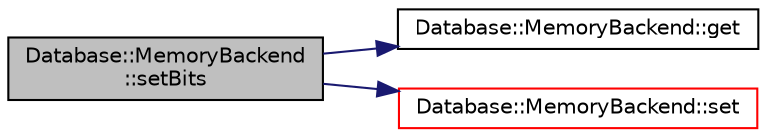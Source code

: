 digraph "Database::MemoryBackend::setBits"
{
 // LATEX_PDF_SIZE
  edge [fontname="Helvetica",fontsize="10",labelfontname="Helvetica",labelfontsize="10"];
  node [fontname="Helvetica",fontsize="10",shape=record];
  rankdir="LR";
  Node1 [label="Database::MemoryBackend\l::setBits",height=0.2,width=0.4,color="black", fillcolor="grey75", style="filled", fontcolor="black",tooltip="set bits for provided flag"];
  Node1 -> Node2 [color="midnightblue",fontsize="10",style="solid",fontname="Helvetica"];
  Node2 [label="Database::MemoryBackend::get",height=0.2,width=0.4,color="black", fillcolor="white", style="filled",URL="$class_database_1_1_memory_backend.html#a87db0727f9bbc52e5462317c5ca24218",tooltip="get flag value"];
  Node1 -> Node3 [color="midnightblue",fontsize="10",style="solid",fontname="Helvetica"];
  Node3 [label="Database::MemoryBackend::set",height=0.2,width=0.4,color="red", fillcolor="white", style="filled",URL="$class_database_1_1_memory_backend.html#a8faea221710cc284da5eb0810aa1ed9e",tooltip="set flag for photo to given value"];
}
